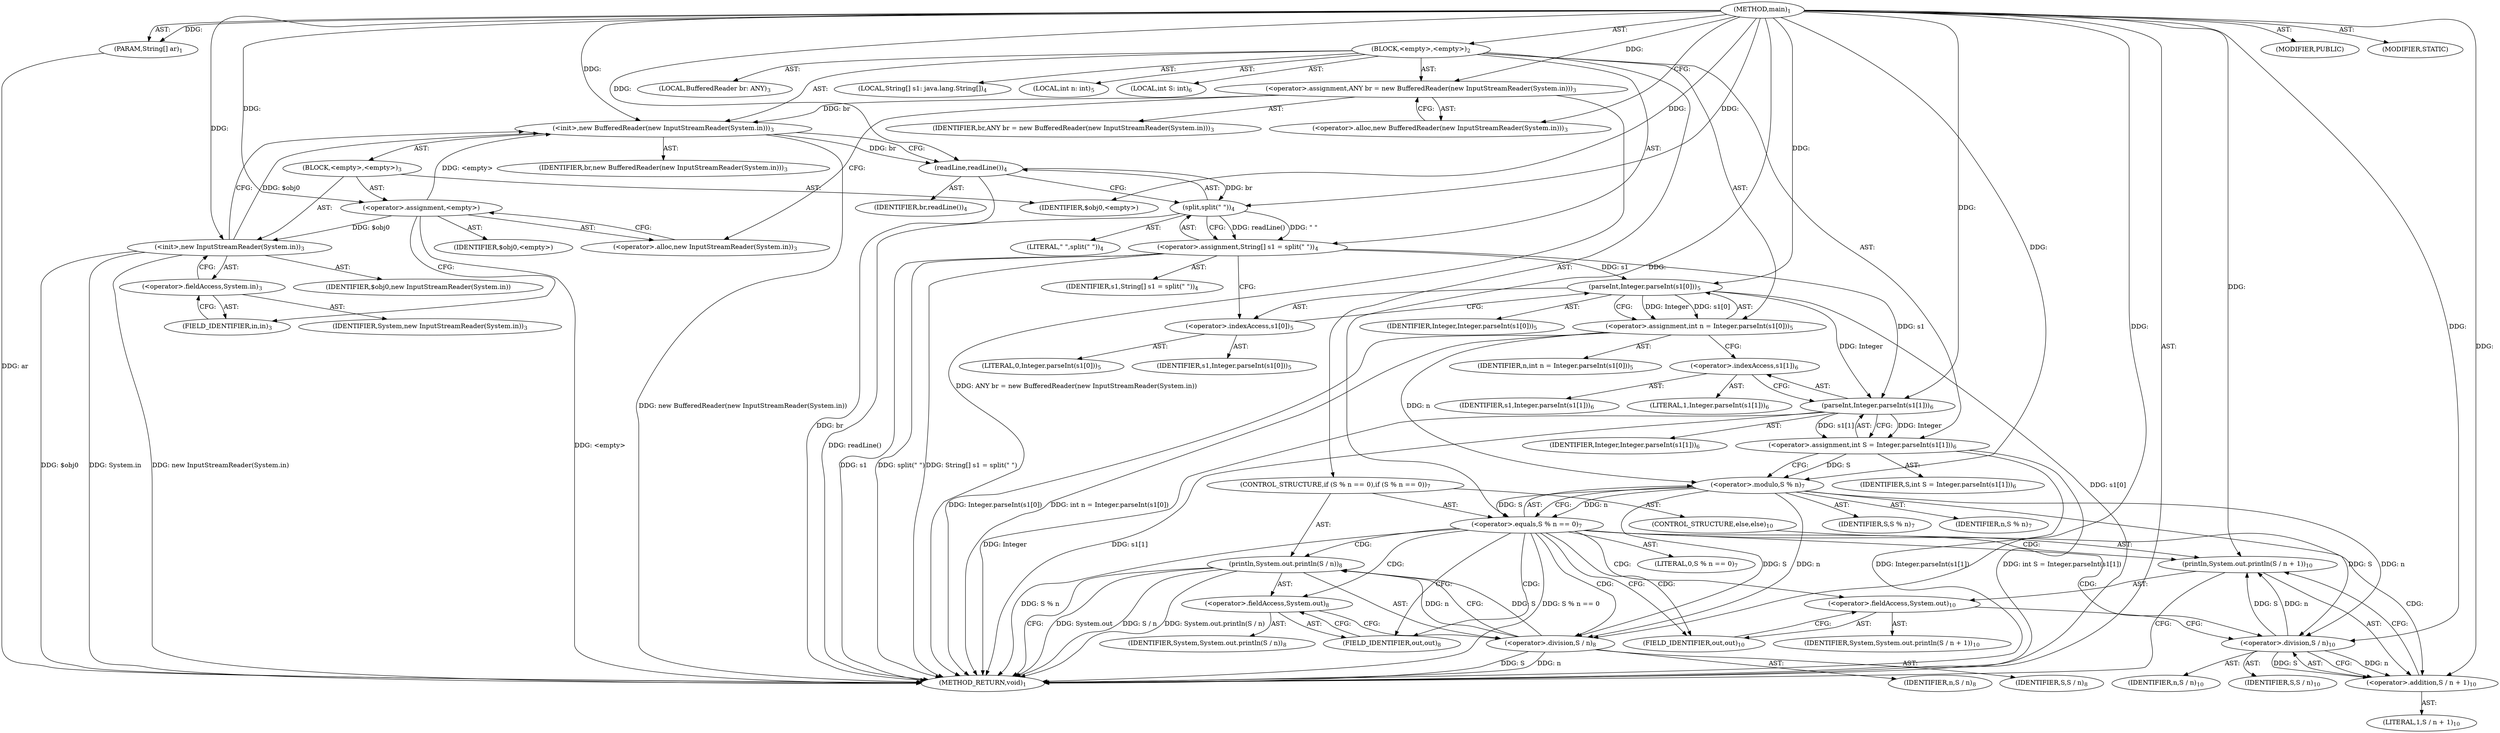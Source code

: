 digraph "main" {  
"19" [label = <(METHOD,main)<SUB>1</SUB>> ]
"20" [label = <(PARAM,String[] ar)<SUB>1</SUB>> ]
"21" [label = <(BLOCK,&lt;empty&gt;,&lt;empty&gt;)<SUB>2</SUB>> ]
"4" [label = <(LOCAL,BufferedReader br: ANY)<SUB>3</SUB>> ]
"22" [label = <(&lt;operator&gt;.assignment,ANY br = new BufferedReader(new InputStreamReader(System.in)))<SUB>3</SUB>> ]
"23" [label = <(IDENTIFIER,br,ANY br = new BufferedReader(new InputStreamReader(System.in)))<SUB>3</SUB>> ]
"24" [label = <(&lt;operator&gt;.alloc,new BufferedReader(new InputStreamReader(System.in)))<SUB>3</SUB>> ]
"25" [label = <(&lt;init&gt;,new BufferedReader(new InputStreamReader(System.in)))<SUB>3</SUB>> ]
"3" [label = <(IDENTIFIER,br,new BufferedReader(new InputStreamReader(System.in)))<SUB>3</SUB>> ]
"26" [label = <(BLOCK,&lt;empty&gt;,&lt;empty&gt;)<SUB>3</SUB>> ]
"27" [label = <(&lt;operator&gt;.assignment,&lt;empty&gt;)> ]
"28" [label = <(IDENTIFIER,$obj0,&lt;empty&gt;)> ]
"29" [label = <(&lt;operator&gt;.alloc,new InputStreamReader(System.in))<SUB>3</SUB>> ]
"30" [label = <(&lt;init&gt;,new InputStreamReader(System.in))<SUB>3</SUB>> ]
"31" [label = <(IDENTIFIER,$obj0,new InputStreamReader(System.in))> ]
"32" [label = <(&lt;operator&gt;.fieldAccess,System.in)<SUB>3</SUB>> ]
"33" [label = <(IDENTIFIER,System,new InputStreamReader(System.in))<SUB>3</SUB>> ]
"34" [label = <(FIELD_IDENTIFIER,in,in)<SUB>3</SUB>> ]
"35" [label = <(IDENTIFIER,$obj0,&lt;empty&gt;)> ]
"36" [label = <(LOCAL,String[] s1: java.lang.String[])<SUB>4</SUB>> ]
"37" [label = <(&lt;operator&gt;.assignment,String[] s1 = split(&quot; &quot;))<SUB>4</SUB>> ]
"38" [label = <(IDENTIFIER,s1,String[] s1 = split(&quot; &quot;))<SUB>4</SUB>> ]
"39" [label = <(split,split(&quot; &quot;))<SUB>4</SUB>> ]
"40" [label = <(readLine,readLine())<SUB>4</SUB>> ]
"41" [label = <(IDENTIFIER,br,readLine())<SUB>4</SUB>> ]
"42" [label = <(LITERAL,&quot; &quot;,split(&quot; &quot;))<SUB>4</SUB>> ]
"43" [label = <(LOCAL,int n: int)<SUB>5</SUB>> ]
"44" [label = <(&lt;operator&gt;.assignment,int n = Integer.parseInt(s1[0]))<SUB>5</SUB>> ]
"45" [label = <(IDENTIFIER,n,int n = Integer.parseInt(s1[0]))<SUB>5</SUB>> ]
"46" [label = <(parseInt,Integer.parseInt(s1[0]))<SUB>5</SUB>> ]
"47" [label = <(IDENTIFIER,Integer,Integer.parseInt(s1[0]))<SUB>5</SUB>> ]
"48" [label = <(&lt;operator&gt;.indexAccess,s1[0])<SUB>5</SUB>> ]
"49" [label = <(IDENTIFIER,s1,Integer.parseInt(s1[0]))<SUB>5</SUB>> ]
"50" [label = <(LITERAL,0,Integer.parseInt(s1[0]))<SUB>5</SUB>> ]
"51" [label = <(LOCAL,int S: int)<SUB>6</SUB>> ]
"52" [label = <(&lt;operator&gt;.assignment,int S = Integer.parseInt(s1[1]))<SUB>6</SUB>> ]
"53" [label = <(IDENTIFIER,S,int S = Integer.parseInt(s1[1]))<SUB>6</SUB>> ]
"54" [label = <(parseInt,Integer.parseInt(s1[1]))<SUB>6</SUB>> ]
"55" [label = <(IDENTIFIER,Integer,Integer.parseInt(s1[1]))<SUB>6</SUB>> ]
"56" [label = <(&lt;operator&gt;.indexAccess,s1[1])<SUB>6</SUB>> ]
"57" [label = <(IDENTIFIER,s1,Integer.parseInt(s1[1]))<SUB>6</SUB>> ]
"58" [label = <(LITERAL,1,Integer.parseInt(s1[1]))<SUB>6</SUB>> ]
"59" [label = <(CONTROL_STRUCTURE,if (S % n == 0),if (S % n == 0))<SUB>7</SUB>> ]
"60" [label = <(&lt;operator&gt;.equals,S % n == 0)<SUB>7</SUB>> ]
"61" [label = <(&lt;operator&gt;.modulo,S % n)<SUB>7</SUB>> ]
"62" [label = <(IDENTIFIER,S,S % n)<SUB>7</SUB>> ]
"63" [label = <(IDENTIFIER,n,S % n)<SUB>7</SUB>> ]
"64" [label = <(LITERAL,0,S % n == 0)<SUB>7</SUB>> ]
"65" [label = <(println,System.out.println(S / n))<SUB>8</SUB>> ]
"66" [label = <(&lt;operator&gt;.fieldAccess,System.out)<SUB>8</SUB>> ]
"67" [label = <(IDENTIFIER,System,System.out.println(S / n))<SUB>8</SUB>> ]
"68" [label = <(FIELD_IDENTIFIER,out,out)<SUB>8</SUB>> ]
"69" [label = <(&lt;operator&gt;.division,S / n)<SUB>8</SUB>> ]
"70" [label = <(IDENTIFIER,S,S / n)<SUB>8</SUB>> ]
"71" [label = <(IDENTIFIER,n,S / n)<SUB>8</SUB>> ]
"72" [label = <(CONTROL_STRUCTURE,else,else)<SUB>10</SUB>> ]
"73" [label = <(println,System.out.println(S / n + 1))<SUB>10</SUB>> ]
"74" [label = <(&lt;operator&gt;.fieldAccess,System.out)<SUB>10</SUB>> ]
"75" [label = <(IDENTIFIER,System,System.out.println(S / n + 1))<SUB>10</SUB>> ]
"76" [label = <(FIELD_IDENTIFIER,out,out)<SUB>10</SUB>> ]
"77" [label = <(&lt;operator&gt;.addition,S / n + 1)<SUB>10</SUB>> ]
"78" [label = <(&lt;operator&gt;.division,S / n)<SUB>10</SUB>> ]
"79" [label = <(IDENTIFIER,S,S / n)<SUB>10</SUB>> ]
"80" [label = <(IDENTIFIER,n,S / n)<SUB>10</SUB>> ]
"81" [label = <(LITERAL,1,S / n + 1)<SUB>10</SUB>> ]
"82" [label = <(MODIFIER,PUBLIC)> ]
"83" [label = <(MODIFIER,STATIC)> ]
"84" [label = <(METHOD_RETURN,void)<SUB>1</SUB>> ]
  "19" -> "20"  [ label = "AST: "] 
  "19" -> "21"  [ label = "AST: "] 
  "19" -> "82"  [ label = "AST: "] 
  "19" -> "83"  [ label = "AST: "] 
  "19" -> "84"  [ label = "AST: "] 
  "21" -> "4"  [ label = "AST: "] 
  "21" -> "22"  [ label = "AST: "] 
  "21" -> "25"  [ label = "AST: "] 
  "21" -> "36"  [ label = "AST: "] 
  "21" -> "37"  [ label = "AST: "] 
  "21" -> "43"  [ label = "AST: "] 
  "21" -> "44"  [ label = "AST: "] 
  "21" -> "51"  [ label = "AST: "] 
  "21" -> "52"  [ label = "AST: "] 
  "21" -> "59"  [ label = "AST: "] 
  "22" -> "23"  [ label = "AST: "] 
  "22" -> "24"  [ label = "AST: "] 
  "25" -> "3"  [ label = "AST: "] 
  "25" -> "26"  [ label = "AST: "] 
  "26" -> "27"  [ label = "AST: "] 
  "26" -> "30"  [ label = "AST: "] 
  "26" -> "35"  [ label = "AST: "] 
  "27" -> "28"  [ label = "AST: "] 
  "27" -> "29"  [ label = "AST: "] 
  "30" -> "31"  [ label = "AST: "] 
  "30" -> "32"  [ label = "AST: "] 
  "32" -> "33"  [ label = "AST: "] 
  "32" -> "34"  [ label = "AST: "] 
  "37" -> "38"  [ label = "AST: "] 
  "37" -> "39"  [ label = "AST: "] 
  "39" -> "40"  [ label = "AST: "] 
  "39" -> "42"  [ label = "AST: "] 
  "40" -> "41"  [ label = "AST: "] 
  "44" -> "45"  [ label = "AST: "] 
  "44" -> "46"  [ label = "AST: "] 
  "46" -> "47"  [ label = "AST: "] 
  "46" -> "48"  [ label = "AST: "] 
  "48" -> "49"  [ label = "AST: "] 
  "48" -> "50"  [ label = "AST: "] 
  "52" -> "53"  [ label = "AST: "] 
  "52" -> "54"  [ label = "AST: "] 
  "54" -> "55"  [ label = "AST: "] 
  "54" -> "56"  [ label = "AST: "] 
  "56" -> "57"  [ label = "AST: "] 
  "56" -> "58"  [ label = "AST: "] 
  "59" -> "60"  [ label = "AST: "] 
  "59" -> "65"  [ label = "AST: "] 
  "59" -> "72"  [ label = "AST: "] 
  "60" -> "61"  [ label = "AST: "] 
  "60" -> "64"  [ label = "AST: "] 
  "61" -> "62"  [ label = "AST: "] 
  "61" -> "63"  [ label = "AST: "] 
  "65" -> "66"  [ label = "AST: "] 
  "65" -> "69"  [ label = "AST: "] 
  "66" -> "67"  [ label = "AST: "] 
  "66" -> "68"  [ label = "AST: "] 
  "69" -> "70"  [ label = "AST: "] 
  "69" -> "71"  [ label = "AST: "] 
  "72" -> "73"  [ label = "AST: "] 
  "73" -> "74"  [ label = "AST: "] 
  "73" -> "77"  [ label = "AST: "] 
  "74" -> "75"  [ label = "AST: "] 
  "74" -> "76"  [ label = "AST: "] 
  "77" -> "78"  [ label = "AST: "] 
  "77" -> "81"  [ label = "AST: "] 
  "78" -> "79"  [ label = "AST: "] 
  "78" -> "80"  [ label = "AST: "] 
  "22" -> "29"  [ label = "CFG: "] 
  "25" -> "40"  [ label = "CFG: "] 
  "37" -> "48"  [ label = "CFG: "] 
  "44" -> "56"  [ label = "CFG: "] 
  "52" -> "61"  [ label = "CFG: "] 
  "24" -> "22"  [ label = "CFG: "] 
  "39" -> "37"  [ label = "CFG: "] 
  "46" -> "44"  [ label = "CFG: "] 
  "54" -> "52"  [ label = "CFG: "] 
  "60" -> "68"  [ label = "CFG: "] 
  "60" -> "76"  [ label = "CFG: "] 
  "65" -> "84"  [ label = "CFG: "] 
  "27" -> "34"  [ label = "CFG: "] 
  "30" -> "25"  [ label = "CFG: "] 
  "40" -> "39"  [ label = "CFG: "] 
  "48" -> "46"  [ label = "CFG: "] 
  "56" -> "54"  [ label = "CFG: "] 
  "61" -> "60"  [ label = "CFG: "] 
  "66" -> "69"  [ label = "CFG: "] 
  "69" -> "65"  [ label = "CFG: "] 
  "73" -> "84"  [ label = "CFG: "] 
  "29" -> "27"  [ label = "CFG: "] 
  "32" -> "30"  [ label = "CFG: "] 
  "68" -> "66"  [ label = "CFG: "] 
  "74" -> "78"  [ label = "CFG: "] 
  "77" -> "73"  [ label = "CFG: "] 
  "34" -> "32"  [ label = "CFG: "] 
  "76" -> "74"  [ label = "CFG: "] 
  "78" -> "77"  [ label = "CFG: "] 
  "19" -> "24"  [ label = "CFG: "] 
  "20" -> "84"  [ label = "DDG: ar"] 
  "22" -> "84"  [ label = "DDG: ANY br = new BufferedReader(new InputStreamReader(System.in))"] 
  "27" -> "84"  [ label = "DDG: &lt;empty&gt;"] 
  "30" -> "84"  [ label = "DDG: $obj0"] 
  "30" -> "84"  [ label = "DDG: System.in"] 
  "30" -> "84"  [ label = "DDG: new InputStreamReader(System.in)"] 
  "25" -> "84"  [ label = "DDG: new BufferedReader(new InputStreamReader(System.in))"] 
  "37" -> "84"  [ label = "DDG: s1"] 
  "40" -> "84"  [ label = "DDG: br"] 
  "39" -> "84"  [ label = "DDG: readLine()"] 
  "37" -> "84"  [ label = "DDG: split(&quot; &quot;)"] 
  "37" -> "84"  [ label = "DDG: String[] s1 = split(&quot; &quot;)"] 
  "46" -> "84"  [ label = "DDG: s1[0]"] 
  "44" -> "84"  [ label = "DDG: Integer.parseInt(s1[0])"] 
  "44" -> "84"  [ label = "DDG: int n = Integer.parseInt(s1[0])"] 
  "54" -> "84"  [ label = "DDG: Integer"] 
  "54" -> "84"  [ label = "DDG: s1[1]"] 
  "52" -> "84"  [ label = "DDG: Integer.parseInt(s1[1])"] 
  "52" -> "84"  [ label = "DDG: int S = Integer.parseInt(s1[1])"] 
  "60" -> "84"  [ label = "DDG: S % n"] 
  "60" -> "84"  [ label = "DDG: S % n == 0"] 
  "65" -> "84"  [ label = "DDG: System.out"] 
  "69" -> "84"  [ label = "DDG: S"] 
  "69" -> "84"  [ label = "DDG: n"] 
  "65" -> "84"  [ label = "DDG: S / n"] 
  "65" -> "84"  [ label = "DDG: System.out.println(S / n)"] 
  "19" -> "20"  [ label = "DDG: "] 
  "19" -> "22"  [ label = "DDG: "] 
  "39" -> "37"  [ label = "DDG: readLine()"] 
  "39" -> "37"  [ label = "DDG: &quot; &quot;"] 
  "46" -> "44"  [ label = "DDG: Integer"] 
  "46" -> "44"  [ label = "DDG: s1[0]"] 
  "54" -> "52"  [ label = "DDG: Integer"] 
  "54" -> "52"  [ label = "DDG: s1[1]"] 
  "22" -> "25"  [ label = "DDG: br"] 
  "19" -> "25"  [ label = "DDG: "] 
  "27" -> "25"  [ label = "DDG: &lt;empty&gt;"] 
  "30" -> "25"  [ label = "DDG: $obj0"] 
  "19" -> "27"  [ label = "DDG: "] 
  "19" -> "35"  [ label = "DDG: "] 
  "40" -> "39"  [ label = "DDG: br"] 
  "19" -> "39"  [ label = "DDG: "] 
  "19" -> "46"  [ label = "DDG: "] 
  "37" -> "46"  [ label = "DDG: s1"] 
  "46" -> "54"  [ label = "DDG: Integer"] 
  "19" -> "54"  [ label = "DDG: "] 
  "37" -> "54"  [ label = "DDG: s1"] 
  "61" -> "60"  [ label = "DDG: S"] 
  "61" -> "60"  [ label = "DDG: n"] 
  "19" -> "60"  [ label = "DDG: "] 
  "69" -> "65"  [ label = "DDG: S"] 
  "69" -> "65"  [ label = "DDG: n"] 
  "27" -> "30"  [ label = "DDG: $obj0"] 
  "19" -> "30"  [ label = "DDG: "] 
  "25" -> "40"  [ label = "DDG: br"] 
  "19" -> "40"  [ label = "DDG: "] 
  "52" -> "61"  [ label = "DDG: S"] 
  "19" -> "61"  [ label = "DDG: "] 
  "44" -> "61"  [ label = "DDG: n"] 
  "61" -> "69"  [ label = "DDG: S"] 
  "19" -> "69"  [ label = "DDG: "] 
  "61" -> "69"  [ label = "DDG: n"] 
  "78" -> "73"  [ label = "DDG: S"] 
  "78" -> "73"  [ label = "DDG: n"] 
  "19" -> "73"  [ label = "DDG: "] 
  "78" -> "77"  [ label = "DDG: S"] 
  "78" -> "77"  [ label = "DDG: n"] 
  "19" -> "77"  [ label = "DDG: "] 
  "61" -> "78"  [ label = "DDG: S"] 
  "19" -> "78"  [ label = "DDG: "] 
  "61" -> "78"  [ label = "DDG: n"] 
  "60" -> "76"  [ label = "CDG: "] 
  "60" -> "68"  [ label = "CDG: "] 
  "60" -> "73"  [ label = "CDG: "] 
  "60" -> "77"  [ label = "CDG: "] 
  "60" -> "65"  [ label = "CDG: "] 
  "60" -> "66"  [ label = "CDG: "] 
  "60" -> "69"  [ label = "CDG: "] 
  "60" -> "74"  [ label = "CDG: "] 
  "60" -> "78"  [ label = "CDG: "] 
}
